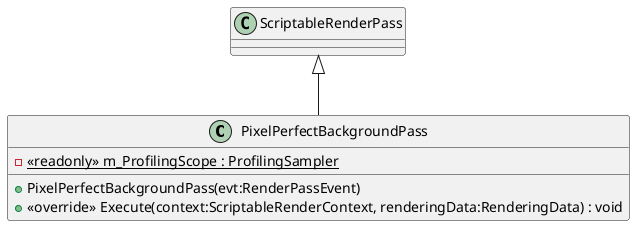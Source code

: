 @startuml
class PixelPerfectBackgroundPass {
    - {static} <<readonly>> m_ProfilingScope : ProfilingSampler
    + PixelPerfectBackgroundPass(evt:RenderPassEvent)
    + <<override>> Execute(context:ScriptableRenderContext, renderingData:RenderingData) : void
}
ScriptableRenderPass <|-- PixelPerfectBackgroundPass
@enduml
